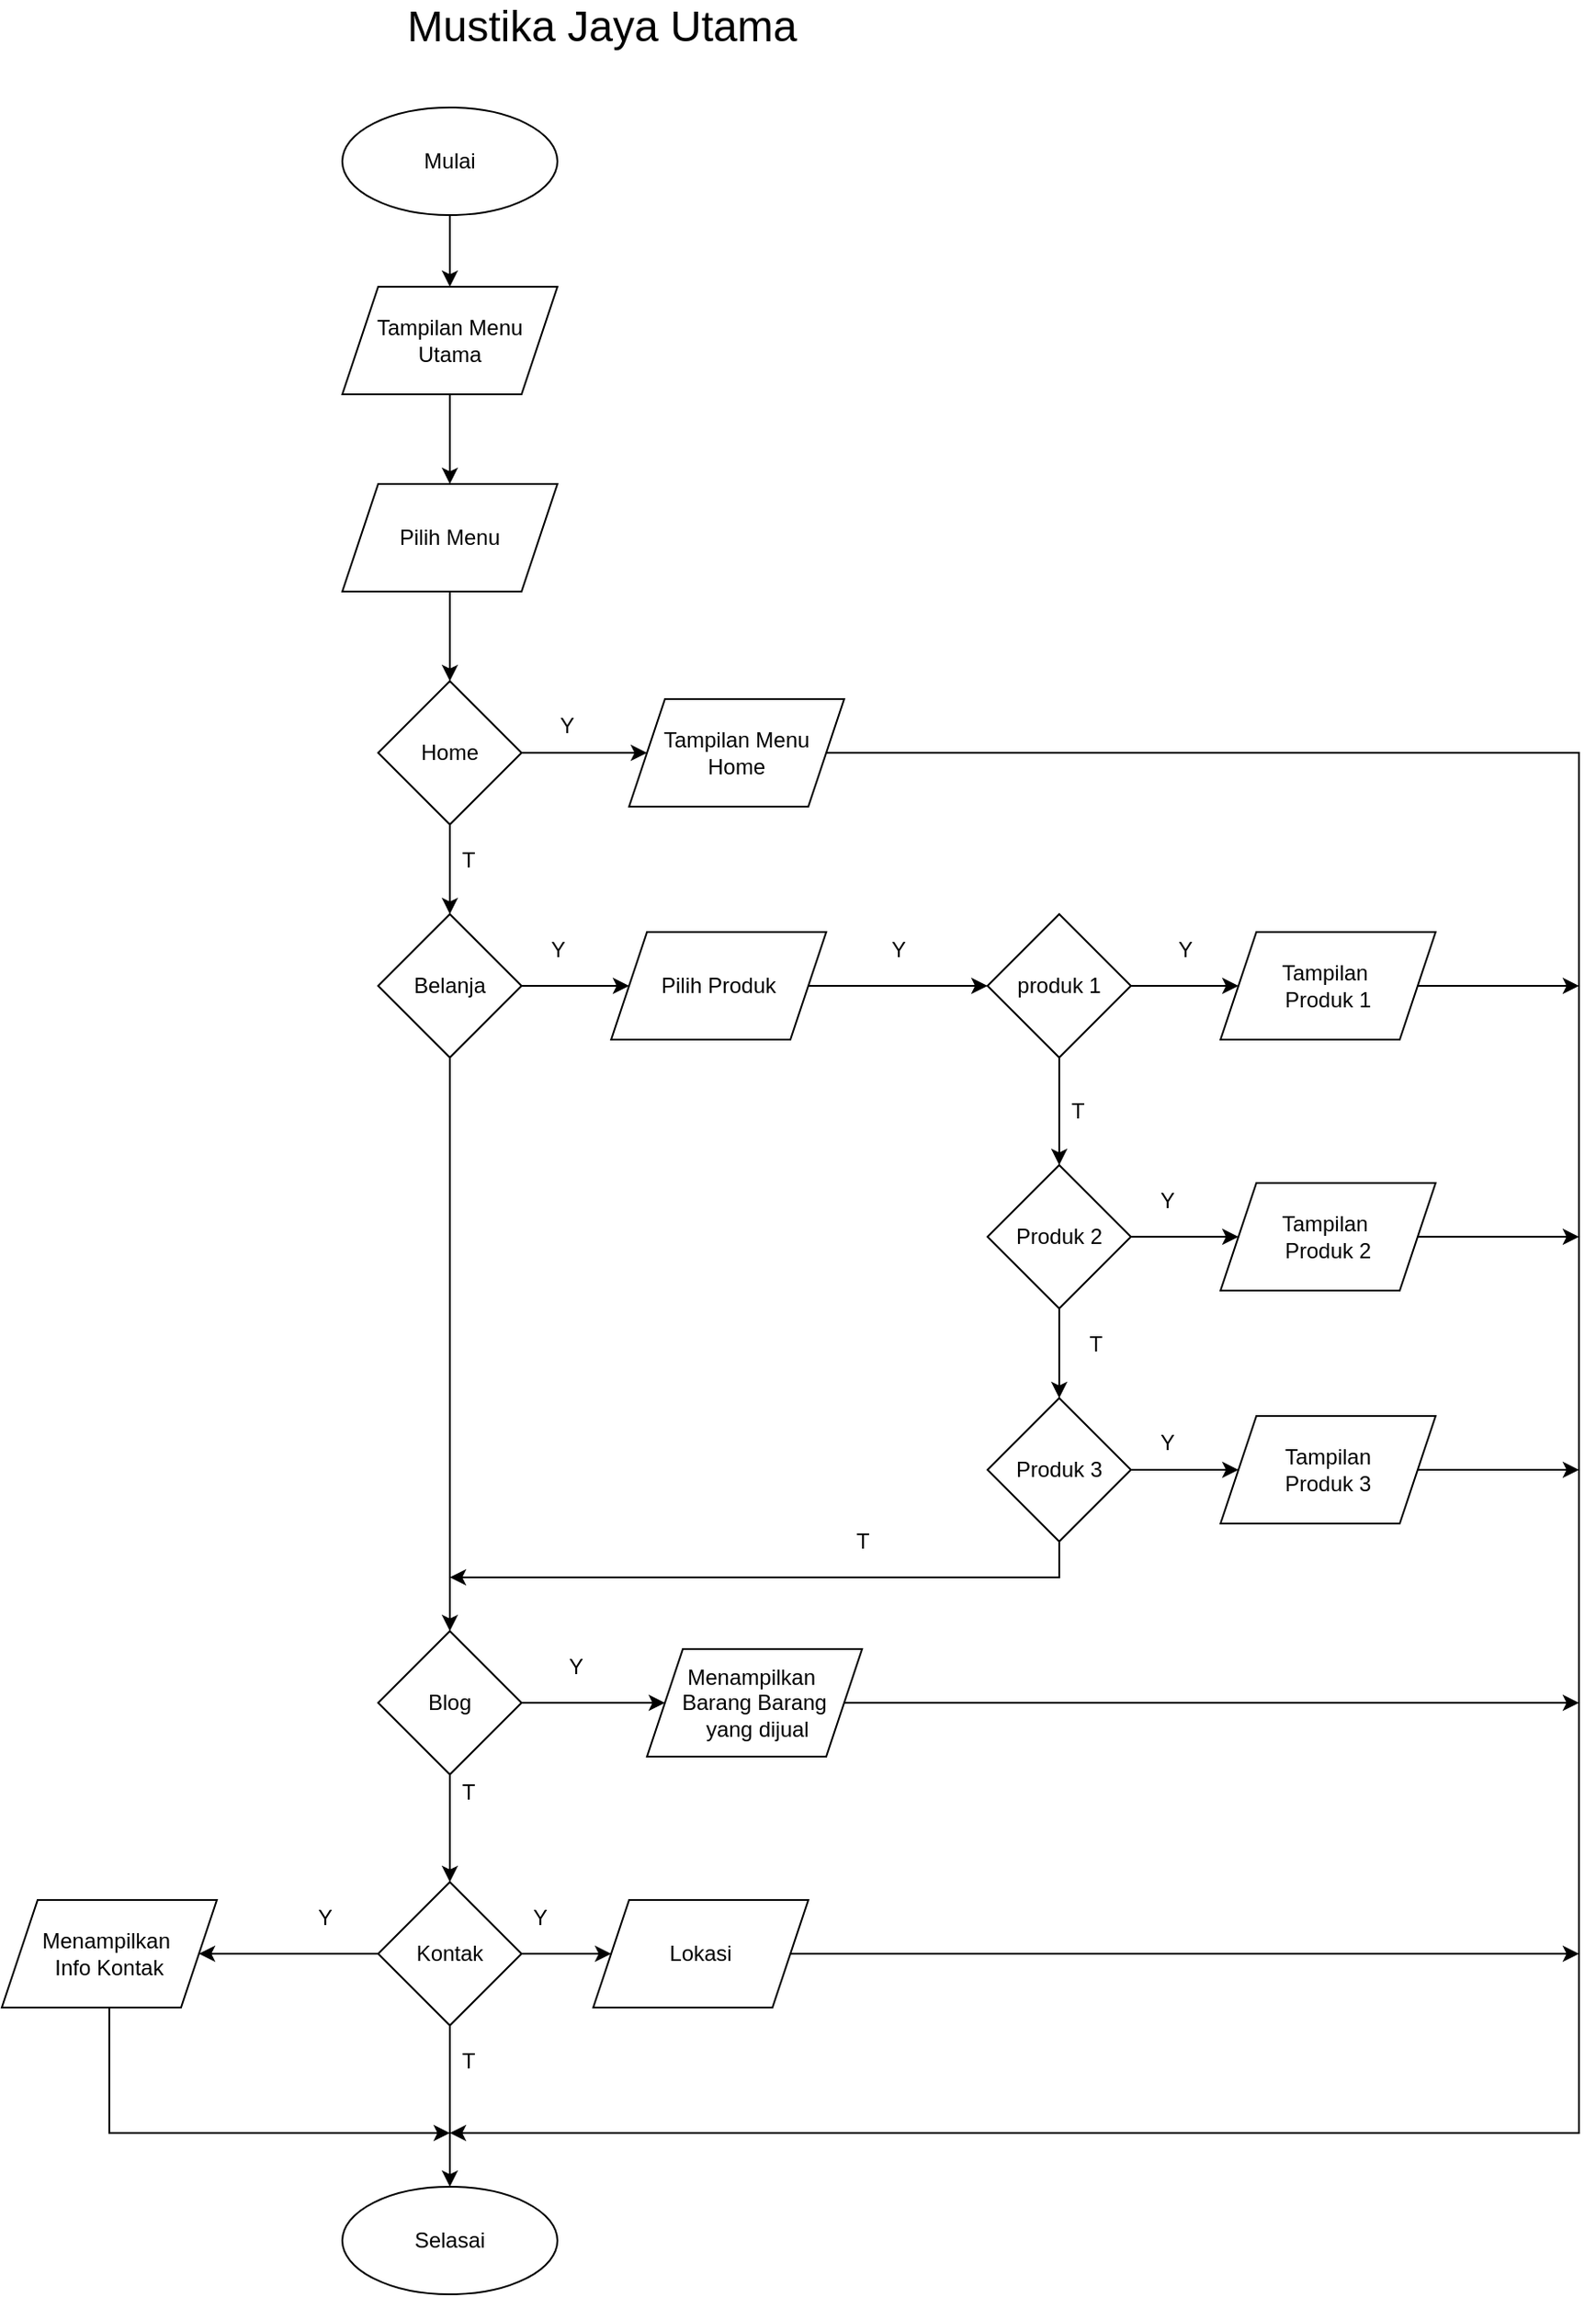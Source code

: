 <mxfile version="20.0.4" type="device"><diagram id="C5RBs43oDa-KdzZeNtuy" name="Page-1"><mxGraphModel dx="1610" dy="775" grid="1" gridSize="10" guides="1" tooltips="1" connect="1" arrows="1" fold="1" page="1" pageScale="1" pageWidth="827" pageHeight="1169" math="0" shadow="0"><root><mxCell id="WIyWlLk6GJQsqaUBKTNV-0"/><mxCell id="WIyWlLk6GJQsqaUBKTNV-1" parent="WIyWlLk6GJQsqaUBKTNV-0"/><mxCell id="UTwUduiH1vZv-pEJCdHN-3" style="edgeStyle=orthogonalEdgeStyle;rounded=0;orthogonalLoop=1;jettySize=auto;html=1;" edge="1" parent="WIyWlLk6GJQsqaUBKTNV-1" source="UTwUduiH1vZv-pEJCdHN-0" target="UTwUduiH1vZv-pEJCdHN-1"><mxGeometry relative="1" as="geometry"/></mxCell><mxCell id="UTwUduiH1vZv-pEJCdHN-0" value="Mulai" style="ellipse;whiteSpace=wrap;html=1;" vertex="1" parent="WIyWlLk6GJQsqaUBKTNV-1"><mxGeometry x="120" y="70" width="120" height="60" as="geometry"/></mxCell><mxCell id="UTwUduiH1vZv-pEJCdHN-4" style="edgeStyle=orthogonalEdgeStyle;rounded=0;orthogonalLoop=1;jettySize=auto;html=1;entryX=0.5;entryY=0;entryDx=0;entryDy=0;" edge="1" parent="WIyWlLk6GJQsqaUBKTNV-1" source="UTwUduiH1vZv-pEJCdHN-1" target="UTwUduiH1vZv-pEJCdHN-2"><mxGeometry relative="1" as="geometry"/></mxCell><mxCell id="UTwUduiH1vZv-pEJCdHN-1" value="Tampilan Menu Utama" style="shape=parallelogram;perimeter=parallelogramPerimeter;whiteSpace=wrap;html=1;fixedSize=1;" vertex="1" parent="WIyWlLk6GJQsqaUBKTNV-1"><mxGeometry x="120" y="170" width="120" height="60" as="geometry"/></mxCell><mxCell id="UTwUduiH1vZv-pEJCdHN-6" style="edgeStyle=orthogonalEdgeStyle;rounded=0;orthogonalLoop=1;jettySize=auto;html=1;entryX=0.5;entryY=0;entryDx=0;entryDy=0;" edge="1" parent="WIyWlLk6GJQsqaUBKTNV-1" source="UTwUduiH1vZv-pEJCdHN-2" target="UTwUduiH1vZv-pEJCdHN-5"><mxGeometry relative="1" as="geometry"/></mxCell><mxCell id="UTwUduiH1vZv-pEJCdHN-2" value="Pilih Menu" style="shape=parallelogram;perimeter=parallelogramPerimeter;whiteSpace=wrap;html=1;fixedSize=1;" vertex="1" parent="WIyWlLk6GJQsqaUBKTNV-1"><mxGeometry x="120" y="280" width="120" height="60" as="geometry"/></mxCell><mxCell id="UTwUduiH1vZv-pEJCdHN-8" style="edgeStyle=orthogonalEdgeStyle;rounded=0;orthogonalLoop=1;jettySize=auto;html=1;entryX=0;entryY=0.5;entryDx=0;entryDy=0;" edge="1" parent="WIyWlLk6GJQsqaUBKTNV-1" source="UTwUduiH1vZv-pEJCdHN-5" target="UTwUduiH1vZv-pEJCdHN-7"><mxGeometry relative="1" as="geometry"/></mxCell><mxCell id="UTwUduiH1vZv-pEJCdHN-10" style="edgeStyle=orthogonalEdgeStyle;rounded=0;orthogonalLoop=1;jettySize=auto;html=1;entryX=0.5;entryY=0;entryDx=0;entryDy=0;" edge="1" parent="WIyWlLk6GJQsqaUBKTNV-1" source="UTwUduiH1vZv-pEJCdHN-5" target="UTwUduiH1vZv-pEJCdHN-9"><mxGeometry relative="1" as="geometry"/></mxCell><mxCell id="UTwUduiH1vZv-pEJCdHN-5" value="Home" style="rhombus;whiteSpace=wrap;html=1;" vertex="1" parent="WIyWlLk6GJQsqaUBKTNV-1"><mxGeometry x="140" y="390" width="80" height="80" as="geometry"/></mxCell><mxCell id="UTwUduiH1vZv-pEJCdHN-37" style="edgeStyle=orthogonalEdgeStyle;rounded=0;orthogonalLoop=1;jettySize=auto;html=1;" edge="1" parent="WIyWlLk6GJQsqaUBKTNV-1" source="UTwUduiH1vZv-pEJCdHN-7"><mxGeometry relative="1" as="geometry"><mxPoint x="180" y="1200" as="targetPoint"/><Array as="points"><mxPoint x="810" y="430"/><mxPoint x="810" y="1200"/></Array></mxGeometry></mxCell><mxCell id="UTwUduiH1vZv-pEJCdHN-7" value="Tampilan Menu&lt;br&gt;Home" style="shape=parallelogram;perimeter=parallelogramPerimeter;whiteSpace=wrap;html=1;fixedSize=1;" vertex="1" parent="WIyWlLk6GJQsqaUBKTNV-1"><mxGeometry x="280" y="400" width="120" height="60" as="geometry"/></mxCell><mxCell id="UTwUduiH1vZv-pEJCdHN-12" style="edgeStyle=orthogonalEdgeStyle;rounded=0;orthogonalLoop=1;jettySize=auto;html=1;entryX=0;entryY=0.5;entryDx=0;entryDy=0;" edge="1" parent="WIyWlLk6GJQsqaUBKTNV-1" source="UTwUduiH1vZv-pEJCdHN-9" target="UTwUduiH1vZv-pEJCdHN-11"><mxGeometry relative="1" as="geometry"/></mxCell><mxCell id="UTwUduiH1vZv-pEJCdHN-29" style="edgeStyle=orthogonalEdgeStyle;rounded=0;orthogonalLoop=1;jettySize=auto;html=1;entryX=0.5;entryY=0;entryDx=0;entryDy=0;" edge="1" parent="WIyWlLk6GJQsqaUBKTNV-1" source="UTwUduiH1vZv-pEJCdHN-9" target="UTwUduiH1vZv-pEJCdHN-24"><mxGeometry relative="1" as="geometry"/></mxCell><mxCell id="UTwUduiH1vZv-pEJCdHN-9" value="Belanja" style="rhombus;whiteSpace=wrap;html=1;" vertex="1" parent="WIyWlLk6GJQsqaUBKTNV-1"><mxGeometry x="140" y="520" width="80" height="80" as="geometry"/></mxCell><mxCell id="UTwUduiH1vZv-pEJCdHN-14" style="edgeStyle=orthogonalEdgeStyle;rounded=0;orthogonalLoop=1;jettySize=auto;html=1;entryX=0;entryY=0.5;entryDx=0;entryDy=0;" edge="1" parent="WIyWlLk6GJQsqaUBKTNV-1" source="UTwUduiH1vZv-pEJCdHN-11" target="UTwUduiH1vZv-pEJCdHN-13"><mxGeometry relative="1" as="geometry"/></mxCell><mxCell id="UTwUduiH1vZv-pEJCdHN-11" value="Pilih Produk" style="shape=parallelogram;perimeter=parallelogramPerimeter;whiteSpace=wrap;html=1;fixedSize=1;" vertex="1" parent="WIyWlLk6GJQsqaUBKTNV-1"><mxGeometry x="270" y="530" width="120" height="60" as="geometry"/></mxCell><mxCell id="UTwUduiH1vZv-pEJCdHN-16" style="edgeStyle=orthogonalEdgeStyle;rounded=0;orthogonalLoop=1;jettySize=auto;html=1;" edge="1" parent="WIyWlLk6GJQsqaUBKTNV-1" source="UTwUduiH1vZv-pEJCdHN-13" target="UTwUduiH1vZv-pEJCdHN-15"><mxGeometry relative="1" as="geometry"/></mxCell><mxCell id="UTwUduiH1vZv-pEJCdHN-18" style="edgeStyle=orthogonalEdgeStyle;rounded=0;orthogonalLoop=1;jettySize=auto;html=1;entryX=0.5;entryY=0;entryDx=0;entryDy=0;" edge="1" parent="WIyWlLk6GJQsqaUBKTNV-1" source="UTwUduiH1vZv-pEJCdHN-13" target="UTwUduiH1vZv-pEJCdHN-17"><mxGeometry relative="1" as="geometry"/></mxCell><mxCell id="UTwUduiH1vZv-pEJCdHN-13" value="produk 1" style="rhombus;whiteSpace=wrap;html=1;" vertex="1" parent="WIyWlLk6GJQsqaUBKTNV-1"><mxGeometry x="480" y="520" width="80" height="80" as="geometry"/></mxCell><mxCell id="UTwUduiH1vZv-pEJCdHN-40" style="edgeStyle=orthogonalEdgeStyle;rounded=0;orthogonalLoop=1;jettySize=auto;html=1;" edge="1" parent="WIyWlLk6GJQsqaUBKTNV-1" source="UTwUduiH1vZv-pEJCdHN-15"><mxGeometry relative="1" as="geometry"><mxPoint x="810" y="560" as="targetPoint"/></mxGeometry></mxCell><mxCell id="UTwUduiH1vZv-pEJCdHN-15" value="Tampilan&amp;nbsp;&lt;br&gt;Produk 1" style="shape=parallelogram;perimeter=parallelogramPerimeter;whiteSpace=wrap;html=1;fixedSize=1;" vertex="1" parent="WIyWlLk6GJQsqaUBKTNV-1"><mxGeometry x="610" y="530" width="120" height="60" as="geometry"/></mxCell><mxCell id="UTwUduiH1vZv-pEJCdHN-20" style="edgeStyle=orthogonalEdgeStyle;rounded=0;orthogonalLoop=1;jettySize=auto;html=1;" edge="1" parent="WIyWlLk6GJQsqaUBKTNV-1" source="UTwUduiH1vZv-pEJCdHN-17" target="UTwUduiH1vZv-pEJCdHN-19"><mxGeometry relative="1" as="geometry"/></mxCell><mxCell id="UTwUduiH1vZv-pEJCdHN-52" style="edgeStyle=orthogonalEdgeStyle;rounded=0;orthogonalLoop=1;jettySize=auto;html=1;entryX=0.5;entryY=0;entryDx=0;entryDy=0;" edge="1" parent="WIyWlLk6GJQsqaUBKTNV-1" source="UTwUduiH1vZv-pEJCdHN-17" target="UTwUduiH1vZv-pEJCdHN-21"><mxGeometry relative="1" as="geometry"/></mxCell><mxCell id="UTwUduiH1vZv-pEJCdHN-17" value="Produk 2" style="rhombus;whiteSpace=wrap;html=1;" vertex="1" parent="WIyWlLk6GJQsqaUBKTNV-1"><mxGeometry x="480" y="660" width="80" height="80" as="geometry"/></mxCell><mxCell id="UTwUduiH1vZv-pEJCdHN-41" style="edgeStyle=orthogonalEdgeStyle;rounded=0;orthogonalLoop=1;jettySize=auto;html=1;" edge="1" parent="WIyWlLk6GJQsqaUBKTNV-1" source="UTwUduiH1vZv-pEJCdHN-19"><mxGeometry relative="1" as="geometry"><mxPoint x="810" y="700" as="targetPoint"/></mxGeometry></mxCell><mxCell id="UTwUduiH1vZv-pEJCdHN-19" value="Tampilan&amp;nbsp;&lt;br&gt;Produk 2" style="shape=parallelogram;perimeter=parallelogramPerimeter;whiteSpace=wrap;html=1;fixedSize=1;" vertex="1" parent="WIyWlLk6GJQsqaUBKTNV-1"><mxGeometry x="610" y="670" width="120" height="60" as="geometry"/></mxCell><mxCell id="UTwUduiH1vZv-pEJCdHN-23" style="edgeStyle=orthogonalEdgeStyle;rounded=0;orthogonalLoop=1;jettySize=auto;html=1;" edge="1" parent="WIyWlLk6GJQsqaUBKTNV-1" source="UTwUduiH1vZv-pEJCdHN-21" target="UTwUduiH1vZv-pEJCdHN-22"><mxGeometry relative="1" as="geometry"/></mxCell><mxCell id="UTwUduiH1vZv-pEJCdHN-56" style="edgeStyle=orthogonalEdgeStyle;rounded=0;orthogonalLoop=1;jettySize=auto;html=1;" edge="1" parent="WIyWlLk6GJQsqaUBKTNV-1" source="UTwUduiH1vZv-pEJCdHN-21"><mxGeometry relative="1" as="geometry"><mxPoint x="180" y="890" as="targetPoint"/><Array as="points"><mxPoint x="520" y="890"/></Array></mxGeometry></mxCell><mxCell id="UTwUduiH1vZv-pEJCdHN-21" value="Produk 3" style="rhombus;whiteSpace=wrap;html=1;" vertex="1" parent="WIyWlLk6GJQsqaUBKTNV-1"><mxGeometry x="480" y="790" width="80" height="80" as="geometry"/></mxCell><mxCell id="UTwUduiH1vZv-pEJCdHN-42" style="edgeStyle=orthogonalEdgeStyle;rounded=0;orthogonalLoop=1;jettySize=auto;html=1;" edge="1" parent="WIyWlLk6GJQsqaUBKTNV-1" source="UTwUduiH1vZv-pEJCdHN-22"><mxGeometry relative="1" as="geometry"><mxPoint x="810" y="830" as="targetPoint"/></mxGeometry></mxCell><mxCell id="UTwUduiH1vZv-pEJCdHN-22" value="Tampilan &lt;br&gt;Produk 3" style="shape=parallelogram;perimeter=parallelogramPerimeter;whiteSpace=wrap;html=1;fixedSize=1;" vertex="1" parent="WIyWlLk6GJQsqaUBKTNV-1"><mxGeometry x="610" y="800" width="120" height="60" as="geometry"/></mxCell><mxCell id="UTwUduiH1vZv-pEJCdHN-27" style="edgeStyle=orthogonalEdgeStyle;rounded=0;orthogonalLoop=1;jettySize=auto;html=1;entryX=0.5;entryY=0;entryDx=0;entryDy=0;" edge="1" parent="WIyWlLk6GJQsqaUBKTNV-1" source="UTwUduiH1vZv-pEJCdHN-24" target="UTwUduiH1vZv-pEJCdHN-25"><mxGeometry relative="1" as="geometry"/></mxCell><mxCell id="UTwUduiH1vZv-pEJCdHN-32" style="edgeStyle=orthogonalEdgeStyle;rounded=0;orthogonalLoop=1;jettySize=auto;html=1;entryX=0;entryY=0.5;entryDx=0;entryDy=0;" edge="1" parent="WIyWlLk6GJQsqaUBKTNV-1" source="UTwUduiH1vZv-pEJCdHN-24" target="UTwUduiH1vZv-pEJCdHN-30"><mxGeometry relative="1" as="geometry"/></mxCell><mxCell id="UTwUduiH1vZv-pEJCdHN-24" value="Blog" style="rhombus;whiteSpace=wrap;html=1;" vertex="1" parent="WIyWlLk6GJQsqaUBKTNV-1"><mxGeometry x="140" y="920" width="80" height="80" as="geometry"/></mxCell><mxCell id="UTwUduiH1vZv-pEJCdHN-28" style="edgeStyle=orthogonalEdgeStyle;rounded=0;orthogonalLoop=1;jettySize=auto;html=1;entryX=0.5;entryY=0;entryDx=0;entryDy=0;" edge="1" parent="WIyWlLk6GJQsqaUBKTNV-1" source="UTwUduiH1vZv-pEJCdHN-25" target="UTwUduiH1vZv-pEJCdHN-26"><mxGeometry relative="1" as="geometry"/></mxCell><mxCell id="UTwUduiH1vZv-pEJCdHN-35" style="edgeStyle=orthogonalEdgeStyle;rounded=0;orthogonalLoop=1;jettySize=auto;html=1;entryX=0;entryY=0.5;entryDx=0;entryDy=0;" edge="1" parent="WIyWlLk6GJQsqaUBKTNV-1" source="UTwUduiH1vZv-pEJCdHN-25" target="UTwUduiH1vZv-pEJCdHN-33"><mxGeometry relative="1" as="geometry"/></mxCell><mxCell id="UTwUduiH1vZv-pEJCdHN-44" style="edgeStyle=orthogonalEdgeStyle;rounded=0;orthogonalLoop=1;jettySize=auto;html=1;entryX=1;entryY=0.5;entryDx=0;entryDy=0;" edge="1" parent="WIyWlLk6GJQsqaUBKTNV-1" source="UTwUduiH1vZv-pEJCdHN-25" target="UTwUduiH1vZv-pEJCdHN-43"><mxGeometry relative="1" as="geometry"/></mxCell><mxCell id="UTwUduiH1vZv-pEJCdHN-25" value="Kontak" style="rhombus;whiteSpace=wrap;html=1;" vertex="1" parent="WIyWlLk6GJQsqaUBKTNV-1"><mxGeometry x="140" y="1060" width="80" height="80" as="geometry"/></mxCell><mxCell id="UTwUduiH1vZv-pEJCdHN-26" value="Selasai" style="ellipse;whiteSpace=wrap;html=1;" vertex="1" parent="WIyWlLk6GJQsqaUBKTNV-1"><mxGeometry x="120" y="1230" width="120" height="60" as="geometry"/></mxCell><mxCell id="UTwUduiH1vZv-pEJCdHN-39" style="edgeStyle=orthogonalEdgeStyle;rounded=0;orthogonalLoop=1;jettySize=auto;html=1;" edge="1" parent="WIyWlLk6GJQsqaUBKTNV-1" source="UTwUduiH1vZv-pEJCdHN-30"><mxGeometry relative="1" as="geometry"><mxPoint x="810" y="960" as="targetPoint"/></mxGeometry></mxCell><mxCell id="UTwUduiH1vZv-pEJCdHN-30" value="Menampilkan&amp;nbsp;&lt;br&gt;Barang Barang&lt;br&gt;&amp;nbsp;yang dijual" style="shape=parallelogram;perimeter=parallelogramPerimeter;whiteSpace=wrap;html=1;fixedSize=1;" vertex="1" parent="WIyWlLk6GJQsqaUBKTNV-1"><mxGeometry x="290" y="930" width="120" height="60" as="geometry"/></mxCell><mxCell id="UTwUduiH1vZv-pEJCdHN-36" style="edgeStyle=orthogonalEdgeStyle;rounded=0;orthogonalLoop=1;jettySize=auto;html=1;" edge="1" parent="WIyWlLk6GJQsqaUBKTNV-1" source="UTwUduiH1vZv-pEJCdHN-33"><mxGeometry relative="1" as="geometry"><mxPoint x="810" y="1100" as="targetPoint"/></mxGeometry></mxCell><mxCell id="UTwUduiH1vZv-pEJCdHN-33" value="Lokasi" style="shape=parallelogram;perimeter=parallelogramPerimeter;whiteSpace=wrap;html=1;fixedSize=1;" vertex="1" parent="WIyWlLk6GJQsqaUBKTNV-1"><mxGeometry x="260" y="1070" width="120" height="60" as="geometry"/></mxCell><mxCell id="UTwUduiH1vZv-pEJCdHN-45" style="edgeStyle=orthogonalEdgeStyle;rounded=0;orthogonalLoop=1;jettySize=auto;html=1;" edge="1" parent="WIyWlLk6GJQsqaUBKTNV-1" source="UTwUduiH1vZv-pEJCdHN-43"><mxGeometry relative="1" as="geometry"><mxPoint x="180" y="1200" as="targetPoint"/><Array as="points"><mxPoint x="-10" y="1200"/></Array></mxGeometry></mxCell><mxCell id="UTwUduiH1vZv-pEJCdHN-43" value="Menampilkan&amp;nbsp;&lt;br&gt;Info Kontak" style="shape=parallelogram;perimeter=parallelogramPerimeter;whiteSpace=wrap;html=1;fixedSize=1;size=20;" vertex="1" parent="WIyWlLk6GJQsqaUBKTNV-1"><mxGeometry x="-70" y="1070" width="120" height="60" as="geometry"/></mxCell><mxCell id="UTwUduiH1vZv-pEJCdHN-46" value="Y" style="text;html=1;align=center;verticalAlign=middle;resizable=0;points=[];autosize=1;strokeColor=none;fillColor=none;" vertex="1" parent="WIyWlLk6GJQsqaUBKTNV-1"><mxGeometry x="230" y="400" width="30" height="30" as="geometry"/></mxCell><mxCell id="UTwUduiH1vZv-pEJCdHN-47" value="T" style="text;html=1;align=center;verticalAlign=middle;resizable=0;points=[];autosize=1;strokeColor=none;fillColor=none;" vertex="1" parent="WIyWlLk6GJQsqaUBKTNV-1"><mxGeometry x="175" y="475" width="30" height="30" as="geometry"/></mxCell><mxCell id="UTwUduiH1vZv-pEJCdHN-48" value="Y" style="text;html=1;align=center;verticalAlign=middle;resizable=0;points=[];autosize=1;strokeColor=none;fillColor=none;" vertex="1" parent="WIyWlLk6GJQsqaUBKTNV-1"><mxGeometry x="225" y="525" width="30" height="30" as="geometry"/></mxCell><mxCell id="UTwUduiH1vZv-pEJCdHN-49" value="Y" style="text;html=1;align=center;verticalAlign=middle;resizable=0;points=[];autosize=1;strokeColor=none;fillColor=none;" vertex="1" parent="WIyWlLk6GJQsqaUBKTNV-1"><mxGeometry x="415" y="525" width="30" height="30" as="geometry"/></mxCell><mxCell id="UTwUduiH1vZv-pEJCdHN-50" value="Y" style="text;html=1;align=center;verticalAlign=middle;resizable=0;points=[];autosize=1;strokeColor=none;fillColor=none;" vertex="1" parent="WIyWlLk6GJQsqaUBKTNV-1"><mxGeometry x="575" y="525" width="30" height="30" as="geometry"/></mxCell><mxCell id="UTwUduiH1vZv-pEJCdHN-51" value="T" style="text;html=1;align=center;verticalAlign=middle;resizable=0;points=[];autosize=1;strokeColor=none;fillColor=none;" vertex="1" parent="WIyWlLk6GJQsqaUBKTNV-1"><mxGeometry x="515" y="615" width="30" height="30" as="geometry"/></mxCell><mxCell id="UTwUduiH1vZv-pEJCdHN-53" value="Y" style="text;html=1;align=center;verticalAlign=middle;resizable=0;points=[];autosize=1;strokeColor=none;fillColor=none;" vertex="1" parent="WIyWlLk6GJQsqaUBKTNV-1"><mxGeometry x="565" y="665" width="30" height="30" as="geometry"/></mxCell><mxCell id="UTwUduiH1vZv-pEJCdHN-54" value="T" style="text;html=1;align=center;verticalAlign=middle;resizable=0;points=[];autosize=1;strokeColor=none;fillColor=none;" vertex="1" parent="WIyWlLk6GJQsqaUBKTNV-1"><mxGeometry x="525" y="745" width="30" height="30" as="geometry"/></mxCell><mxCell id="UTwUduiH1vZv-pEJCdHN-55" value="Y" style="text;html=1;align=center;verticalAlign=middle;resizable=0;points=[];autosize=1;strokeColor=none;fillColor=none;" vertex="1" parent="WIyWlLk6GJQsqaUBKTNV-1"><mxGeometry x="565" y="800" width="30" height="30" as="geometry"/></mxCell><mxCell id="UTwUduiH1vZv-pEJCdHN-57" value="T" style="text;html=1;align=center;verticalAlign=middle;resizable=0;points=[];autosize=1;strokeColor=none;fillColor=none;" vertex="1" parent="WIyWlLk6GJQsqaUBKTNV-1"><mxGeometry x="395" y="855" width="30" height="30" as="geometry"/></mxCell><mxCell id="UTwUduiH1vZv-pEJCdHN-58" value="Y" style="text;html=1;align=center;verticalAlign=middle;resizable=0;points=[];autosize=1;strokeColor=none;fillColor=none;" vertex="1" parent="WIyWlLk6GJQsqaUBKTNV-1"><mxGeometry x="235" y="925" width="30" height="30" as="geometry"/></mxCell><mxCell id="UTwUduiH1vZv-pEJCdHN-59" value="T" style="text;html=1;align=center;verticalAlign=middle;resizable=0;points=[];autosize=1;strokeColor=none;fillColor=none;" vertex="1" parent="WIyWlLk6GJQsqaUBKTNV-1"><mxGeometry x="175" y="995" width="30" height="30" as="geometry"/></mxCell><mxCell id="UTwUduiH1vZv-pEJCdHN-60" value="Y" style="text;html=1;align=center;verticalAlign=middle;resizable=0;points=[];autosize=1;strokeColor=none;fillColor=none;" vertex="1" parent="WIyWlLk6GJQsqaUBKTNV-1"><mxGeometry x="215" y="1065" width="30" height="30" as="geometry"/></mxCell><mxCell id="UTwUduiH1vZv-pEJCdHN-61" value="Y" style="text;html=1;align=center;verticalAlign=middle;resizable=0;points=[];autosize=1;strokeColor=none;fillColor=none;" vertex="1" parent="WIyWlLk6GJQsqaUBKTNV-1"><mxGeometry x="95" y="1065" width="30" height="30" as="geometry"/></mxCell><mxCell id="UTwUduiH1vZv-pEJCdHN-62" value="T" style="text;html=1;align=center;verticalAlign=middle;resizable=0;points=[];autosize=1;strokeColor=none;fillColor=none;" vertex="1" parent="WIyWlLk6GJQsqaUBKTNV-1"><mxGeometry x="175" y="1145" width="30" height="30" as="geometry"/></mxCell><mxCell id="UTwUduiH1vZv-pEJCdHN-63" value="&lt;span style=&quot;font-size: 24px;&quot;&gt;Mustika Jaya Utama&lt;/span&gt;" style="text;html=1;strokeColor=none;fillColor=none;align=center;verticalAlign=middle;whiteSpace=wrap;rounded=0;" vertex="1" parent="WIyWlLk6GJQsqaUBKTNV-1"><mxGeometry x="140" y="10" width="250" height="30" as="geometry"/></mxCell></root></mxGraphModel></diagram></mxfile>